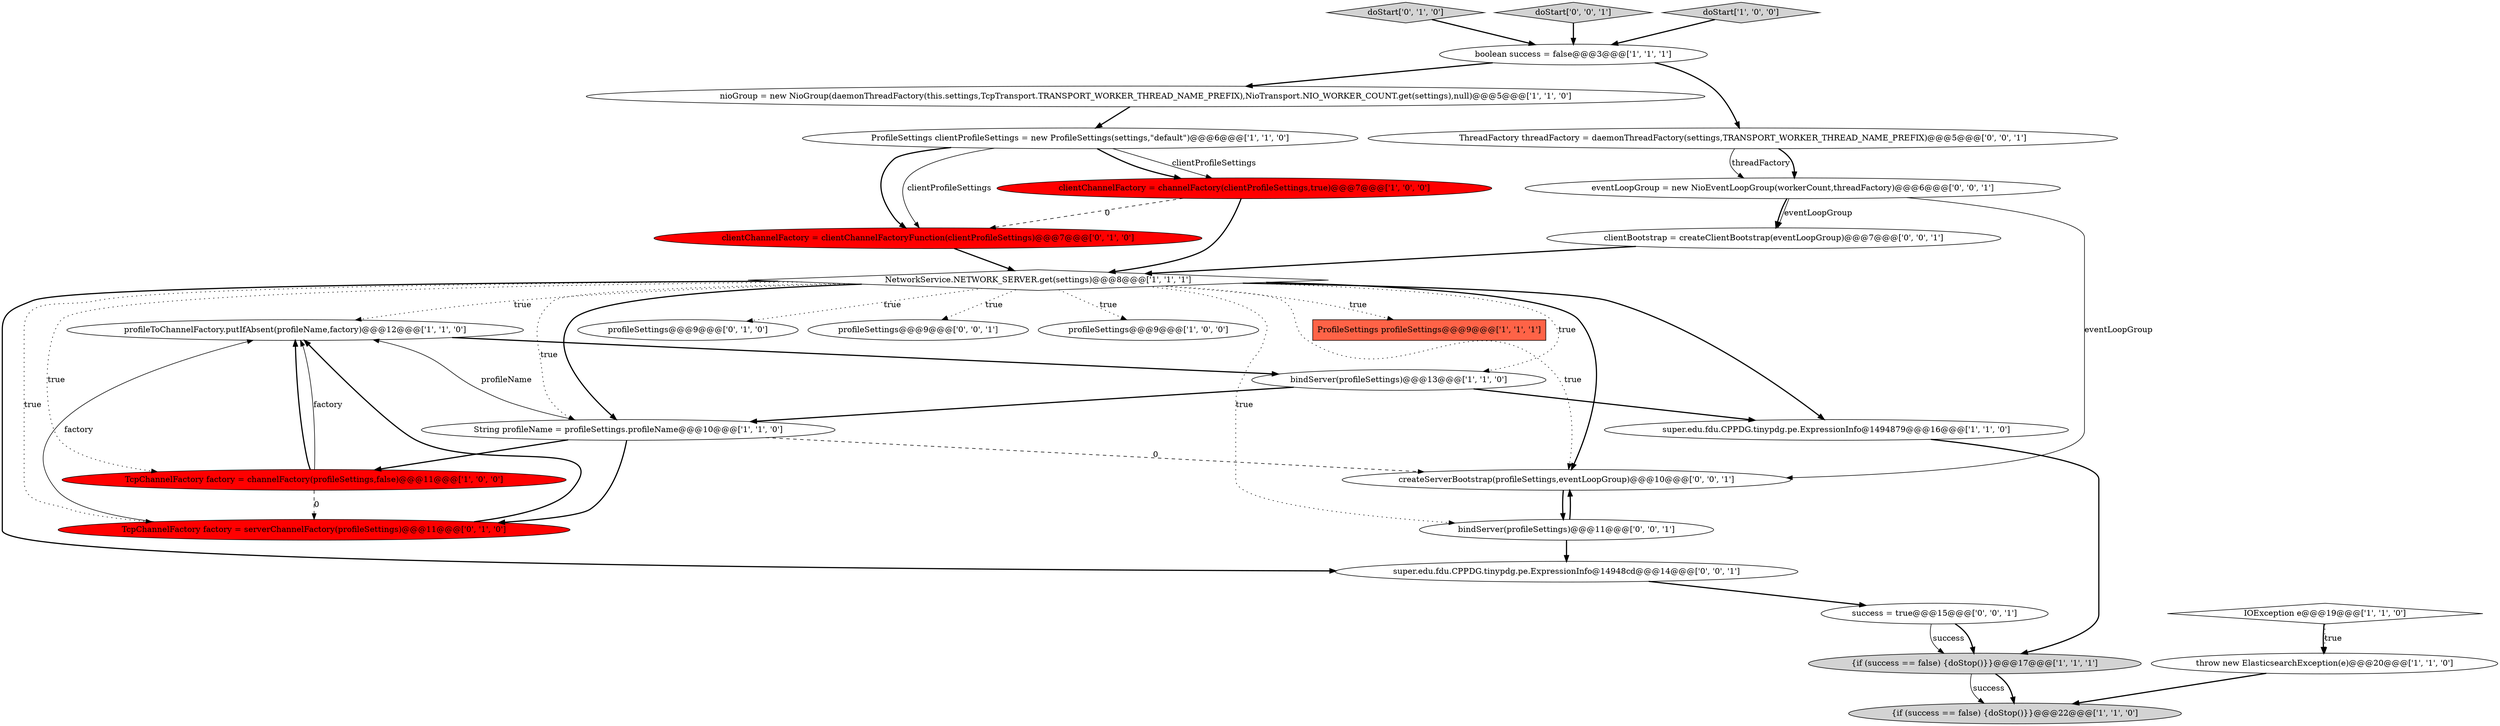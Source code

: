 digraph {
14 [style = filled, label = "profileToChannelFactory.putIfAbsent(profileName,factory)@@@12@@@['1', '1', '0']", fillcolor = white, shape = ellipse image = "AAA0AAABBB1BBB"];
20 [style = filled, label = "doStart['0', '1', '0']", fillcolor = lightgray, shape = diamond image = "AAA0AAABBB2BBB"];
1 [style = filled, label = "clientChannelFactory = channelFactory(clientProfileSettings,true)@@@7@@@['1', '0', '0']", fillcolor = red, shape = ellipse image = "AAA1AAABBB1BBB"];
23 [style = filled, label = "doStart['0', '0', '1']", fillcolor = lightgray, shape = diamond image = "AAA0AAABBB3BBB"];
6 [style = filled, label = "ProfileSettings clientProfileSettings = new ProfileSettings(settings,\"default\")@@@6@@@['1', '1', '0']", fillcolor = white, shape = ellipse image = "AAA0AAABBB1BBB"];
18 [style = filled, label = "profileSettings@@@9@@@['0', '1', '0']", fillcolor = white, shape = ellipse image = "AAA0AAABBB2BBB"];
24 [style = filled, label = "clientBootstrap = createClientBootstrap(eventLoopGroup)@@@7@@@['0', '0', '1']", fillcolor = white, shape = ellipse image = "AAA0AAABBB3BBB"];
2 [style = filled, label = "bindServer(profileSettings)@@@13@@@['1', '1', '0']", fillcolor = white, shape = ellipse image = "AAA0AAABBB1BBB"];
11 [style = filled, label = "doStart['1', '0', '0']", fillcolor = lightgray, shape = diamond image = "AAA0AAABBB1BBB"];
13 [style = filled, label = "{if (success == false) {doStop()}}@@@17@@@['1', '1', '1']", fillcolor = lightgray, shape = ellipse image = "AAA0AAABBB1BBB"];
29 [style = filled, label = "ThreadFactory threadFactory = daemonThreadFactory(settings,TRANSPORT_WORKER_THREAD_NAME_PREFIX)@@@5@@@['0', '0', '1']", fillcolor = white, shape = ellipse image = "AAA0AAABBB3BBB"];
16 [style = filled, label = "String profileName = profileSettings.profileName@@@10@@@['1', '1', '0']", fillcolor = white, shape = ellipse image = "AAA0AAABBB1BBB"];
21 [style = filled, label = "profileSettings@@@9@@@['0', '0', '1']", fillcolor = white, shape = ellipse image = "AAA0AAABBB3BBB"];
10 [style = filled, label = "{if (success == false) {doStop()}}@@@22@@@['1', '1', '0']", fillcolor = lightgray, shape = ellipse image = "AAA0AAABBB1BBB"];
5 [style = filled, label = "IOException e@@@19@@@['1', '1', '0']", fillcolor = white, shape = diamond image = "AAA0AAABBB1BBB"];
26 [style = filled, label = "bindServer(profileSettings)@@@11@@@['0', '0', '1']", fillcolor = white, shape = ellipse image = "AAA0AAABBB3BBB"];
25 [style = filled, label = "createServerBootstrap(profileSettings,eventLoopGroup)@@@10@@@['0', '0', '1']", fillcolor = white, shape = ellipse image = "AAA0AAABBB3BBB"];
8 [style = filled, label = "profileSettings@@@9@@@['1', '0', '0']", fillcolor = white, shape = ellipse image = "AAA0AAABBB1BBB"];
17 [style = filled, label = "clientChannelFactory = clientChannelFactoryFunction(clientProfileSettings)@@@7@@@['0', '1', '0']", fillcolor = red, shape = ellipse image = "AAA1AAABBB2BBB"];
19 [style = filled, label = "TcpChannelFactory factory = serverChannelFactory(profileSettings)@@@11@@@['0', '1', '0']", fillcolor = red, shape = ellipse image = "AAA1AAABBB2BBB"];
7 [style = filled, label = "boolean success = false@@@3@@@['1', '1', '1']", fillcolor = white, shape = ellipse image = "AAA0AAABBB1BBB"];
0 [style = filled, label = "nioGroup = new NioGroup(daemonThreadFactory(this.settings,TcpTransport.TRANSPORT_WORKER_THREAD_NAME_PREFIX),NioTransport.NIO_WORKER_COUNT.get(settings),null)@@@5@@@['1', '1', '0']", fillcolor = white, shape = ellipse image = "AAA0AAABBB1BBB"];
12 [style = filled, label = "ProfileSettings profileSettings@@@9@@@['1', '1', '1']", fillcolor = tomato, shape = box image = "AAA0AAABBB1BBB"];
22 [style = filled, label = "super.edu.fdu.CPPDG.tinypdg.pe.ExpressionInfo@14948cd@@@14@@@['0', '0', '1']", fillcolor = white, shape = ellipse image = "AAA0AAABBB3BBB"];
9 [style = filled, label = "super.edu.fdu.CPPDG.tinypdg.pe.ExpressionInfo@1494879@@@16@@@['1', '1', '0']", fillcolor = white, shape = ellipse image = "AAA0AAABBB1BBB"];
3 [style = filled, label = "TcpChannelFactory factory = channelFactory(profileSettings,false)@@@11@@@['1', '0', '0']", fillcolor = red, shape = ellipse image = "AAA1AAABBB1BBB"];
4 [style = filled, label = "NetworkService.NETWORK_SERVER.get(settings)@@@8@@@['1', '1', '1']", fillcolor = white, shape = diamond image = "AAA0AAABBB1BBB"];
27 [style = filled, label = "success = true@@@15@@@['0', '0', '1']", fillcolor = white, shape = ellipse image = "AAA0AAABBB3BBB"];
15 [style = filled, label = "throw new ElasticsearchException(e)@@@20@@@['1', '1', '0']", fillcolor = white, shape = ellipse image = "AAA0AAABBB1BBB"];
28 [style = filled, label = "eventLoopGroup = new NioEventLoopGroup(workerCount,threadFactory)@@@6@@@['0', '0', '1']", fillcolor = white, shape = ellipse image = "AAA0AAABBB3BBB"];
6->17 [style = bold, label=""];
4->9 [style = bold, label=""];
16->3 [style = bold, label=""];
13->10 [style = bold, label=""];
27->13 [style = bold, label=""];
1->4 [style = bold, label=""];
15->10 [style = bold, label=""];
4->18 [style = dotted, label="true"];
4->25 [style = bold, label=""];
0->6 [style = bold, label=""];
16->14 [style = solid, label="profileName"];
16->25 [style = dashed, label="0"];
29->28 [style = solid, label="threadFactory"];
26->25 [style = bold, label=""];
3->14 [style = bold, label=""];
27->13 [style = solid, label="success"];
4->8 [style = dotted, label="true"];
5->15 [style = bold, label=""];
7->0 [style = bold, label=""];
2->9 [style = bold, label=""];
4->25 [style = dotted, label="true"];
4->14 [style = dotted, label="true"];
16->19 [style = bold, label=""];
5->15 [style = dotted, label="true"];
26->22 [style = bold, label=""];
4->2 [style = dotted, label="true"];
3->19 [style = dashed, label="0"];
29->28 [style = bold, label=""];
28->25 [style = solid, label="eventLoopGroup"];
6->1 [style = bold, label=""];
4->21 [style = dotted, label="true"];
24->4 [style = bold, label=""];
3->14 [style = solid, label="factory"];
4->3 [style = dotted, label="true"];
1->17 [style = dashed, label="0"];
19->14 [style = bold, label=""];
13->10 [style = solid, label="success"];
22->27 [style = bold, label=""];
25->26 [style = bold, label=""];
19->14 [style = solid, label="factory"];
28->24 [style = bold, label=""];
14->2 [style = bold, label=""];
23->7 [style = bold, label=""];
6->1 [style = solid, label="clientProfileSettings"];
6->17 [style = solid, label="clientProfileSettings"];
4->16 [style = dotted, label="true"];
20->7 [style = bold, label=""];
4->12 [style = dotted, label="true"];
28->24 [style = solid, label="eventLoopGroup"];
4->22 [style = bold, label=""];
17->4 [style = bold, label=""];
11->7 [style = bold, label=""];
4->16 [style = bold, label=""];
4->26 [style = dotted, label="true"];
4->19 [style = dotted, label="true"];
9->13 [style = bold, label=""];
7->29 [style = bold, label=""];
2->16 [style = bold, label=""];
}
